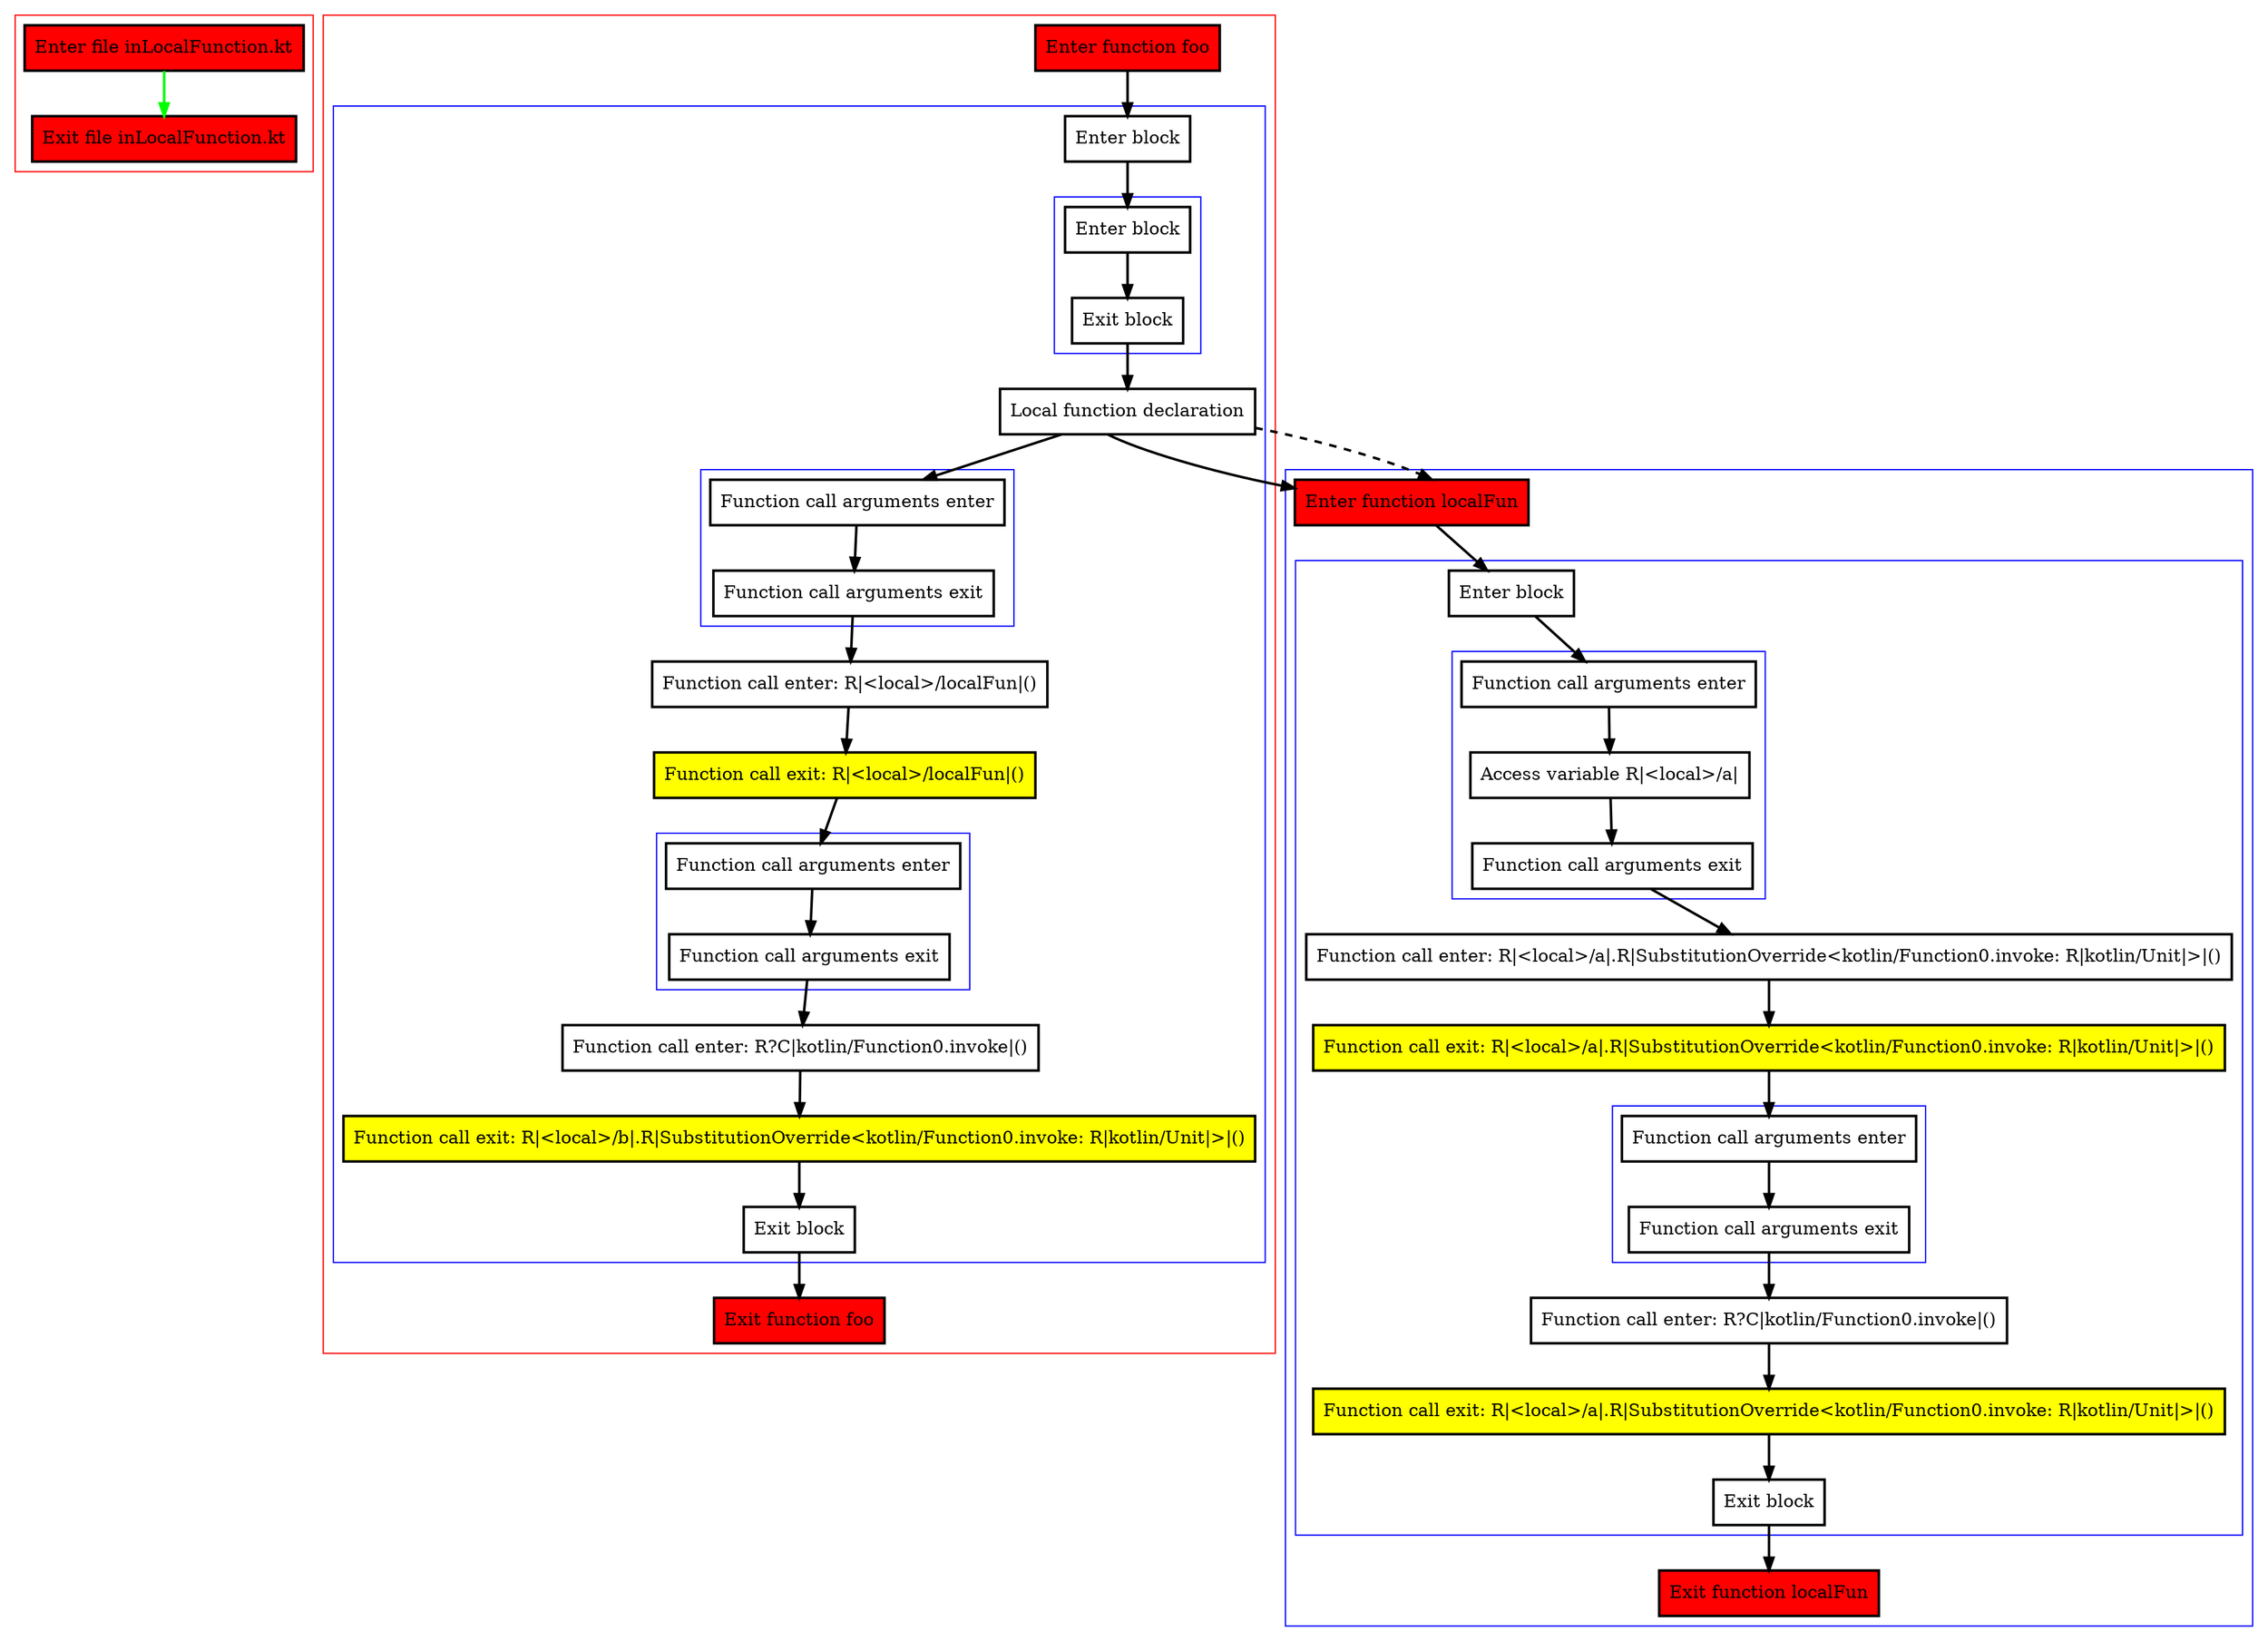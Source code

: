 digraph inLocalFunction_kt {
    graph [nodesep=3]
    node [shape=box penwidth=2]
    edge [penwidth=2]

    subgraph cluster_0 {
        color=red
        0 [label="Enter file inLocalFunction.kt" style="filled" fillcolor=red];
        1 [label="Exit file inLocalFunction.kt" style="filled" fillcolor=red];
    }
    0 -> {1} [color=green];

    subgraph cluster_1 {
        color=red
        2 [label="Enter function foo" style="filled" fillcolor=red];
        subgraph cluster_2 {
            color=blue
            3 [label="Enter block"];
            subgraph cluster_3 {
                color=blue
                4 [label="Enter block"];
                5 [label="Exit block"];
            }
            6 [label="Local function declaration"];
            subgraph cluster_4 {
                color=blue
                7 [label="Function call arguments enter"];
                8 [label="Function call arguments exit"];
            }
            9 [label="Function call enter: R|<local>/localFun|()"];
            10 [label="Function call exit: R|<local>/localFun|()" style="filled" fillcolor=yellow];
            subgraph cluster_5 {
                color=blue
                11 [label="Function call arguments enter"];
                12 [label="Function call arguments exit"];
            }
            13 [label="Function call enter: R?C|kotlin/Function0.invoke|()"];
            14 [label="Function call exit: R|<local>/b|.R|SubstitutionOverride<kotlin/Function0.invoke: R|kotlin/Unit|>|()" style="filled" fillcolor=yellow];
            15 [label="Exit block"];
        }
        16 [label="Exit function foo" style="filled" fillcolor=red];
    }
    subgraph cluster_6 {
        color=blue
        17 [label="Enter function localFun" style="filled" fillcolor=red];
        subgraph cluster_7 {
            color=blue
            18 [label="Enter block"];
            subgraph cluster_8 {
                color=blue
                19 [label="Function call arguments enter"];
                20 [label="Access variable R|<local>/a|"];
                21 [label="Function call arguments exit"];
            }
            22 [label="Function call enter: R|<local>/a|.R|SubstitutionOverride<kotlin/Function0.invoke: R|kotlin/Unit|>|()"];
            23 [label="Function call exit: R|<local>/a|.R|SubstitutionOverride<kotlin/Function0.invoke: R|kotlin/Unit|>|()" style="filled" fillcolor=yellow];
            subgraph cluster_9 {
                color=blue
                24 [label="Function call arguments enter"];
                25 [label="Function call arguments exit"];
            }
            26 [label="Function call enter: R?C|kotlin/Function0.invoke|()"];
            27 [label="Function call exit: R|<local>/a|.R|SubstitutionOverride<kotlin/Function0.invoke: R|kotlin/Unit|>|()" style="filled" fillcolor=yellow];
            28 [label="Exit block"];
        }
        29 [label="Exit function localFun" style="filled" fillcolor=red];
    }
    2 -> {3};
    3 -> {4};
    4 -> {5};
    5 -> {6};
    6 -> {7 17};
    6 -> {17} [style=dashed];
    7 -> {8};
    8 -> {9};
    9 -> {10};
    10 -> {11};
    11 -> {12};
    12 -> {13};
    13 -> {14};
    14 -> {15};
    15 -> {16};
    17 -> {18};
    18 -> {19};
    19 -> {20};
    20 -> {21};
    21 -> {22};
    22 -> {23};
    23 -> {24};
    24 -> {25};
    25 -> {26};
    26 -> {27};
    27 -> {28};
    28 -> {29};

}
